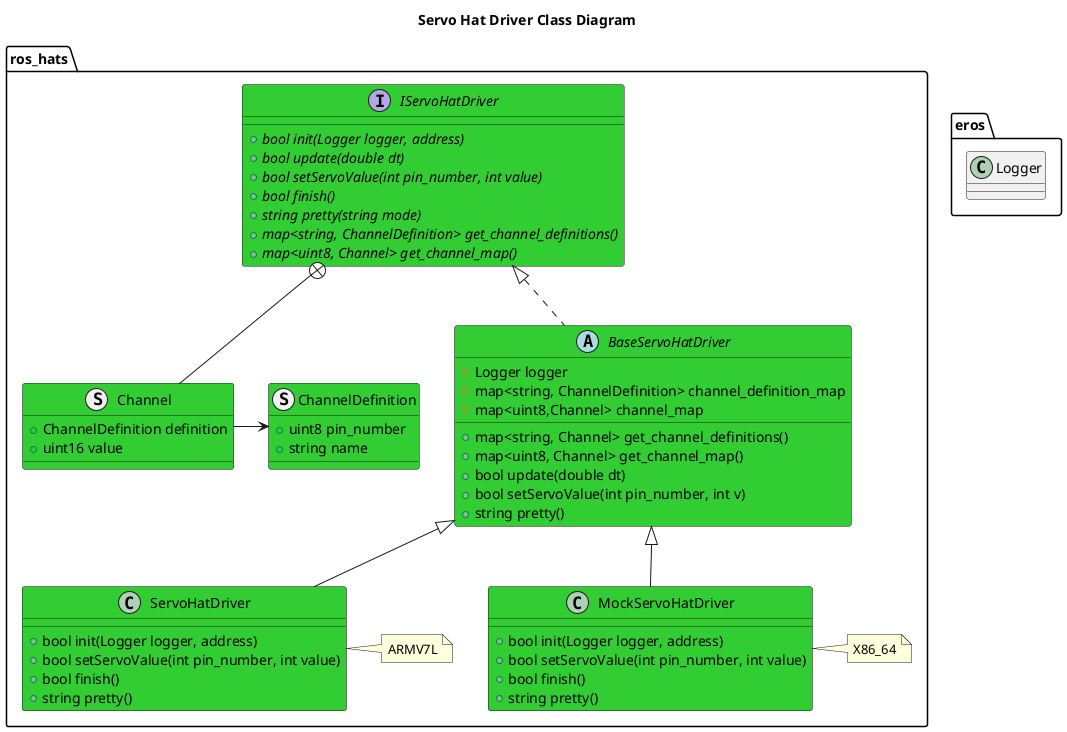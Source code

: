 @startuml
title Servo Hat Driver Class Diagram
package eros {
    class Logger
}
namespace ros_hats{
struct ChannelDefinition #LimeGreen {
    +uint8 pin_number
    +string name
}
struct Channel #LimeGreen {
    +ChannelDefinition definition
    +uint16 value
}
Channel -> ChannelDefinition
interface IServoHatDriver #LimeGreen {
    +{abstract} bool init(Logger logger, address)
    +{abstract} bool update(double dt)
    +{abstract} bool setServoValue(int pin_number, int value)
    +{abstract} bool finish()
    +{abstract} string pretty(string mode)
    +{abstract} map<string, ChannelDefinition> get_channel_definitions()
    +{abstract} map<uint8, Channel> get_channel_map()

}
IServoHatDriver +-- Channel
abstract BaseServoHatDriver #LimeGreen {
    +map<string, Channel> get_channel_definitions()
    +map<uint8, Channel> get_channel_map()
    +bool update(double dt)
    +bool setServoValue(int pin_number, int v) 
    +string pretty()
    #Logger logger
    #map<string, ChannelDefinition> channel_definition_map
    #map<uint8,Channel> channel_map
}
IServoHatDriver <|.. BaseServoHatDriver
class ServoHatDriver #LimeGreen {
    +bool init(Logger logger, address)
    +bool setServoValue(int pin_number, int value)
    +bool finish()
    +string pretty()
}
note right of ServoHatDriver 
ARMV7L
end note
BaseServoHatDriver <|-- ServoHatDriver
class MockServoHatDriver #LimeGreen {
    +bool init(Logger logger, address)
    +bool setServoValue(int pin_number, int value)
    +bool finish()
    +string pretty()

}
note right of MockServoHatDriver 
X86_64
end note
BaseServoHatDriver <|-- MockServoHatDriver
}
@enduml